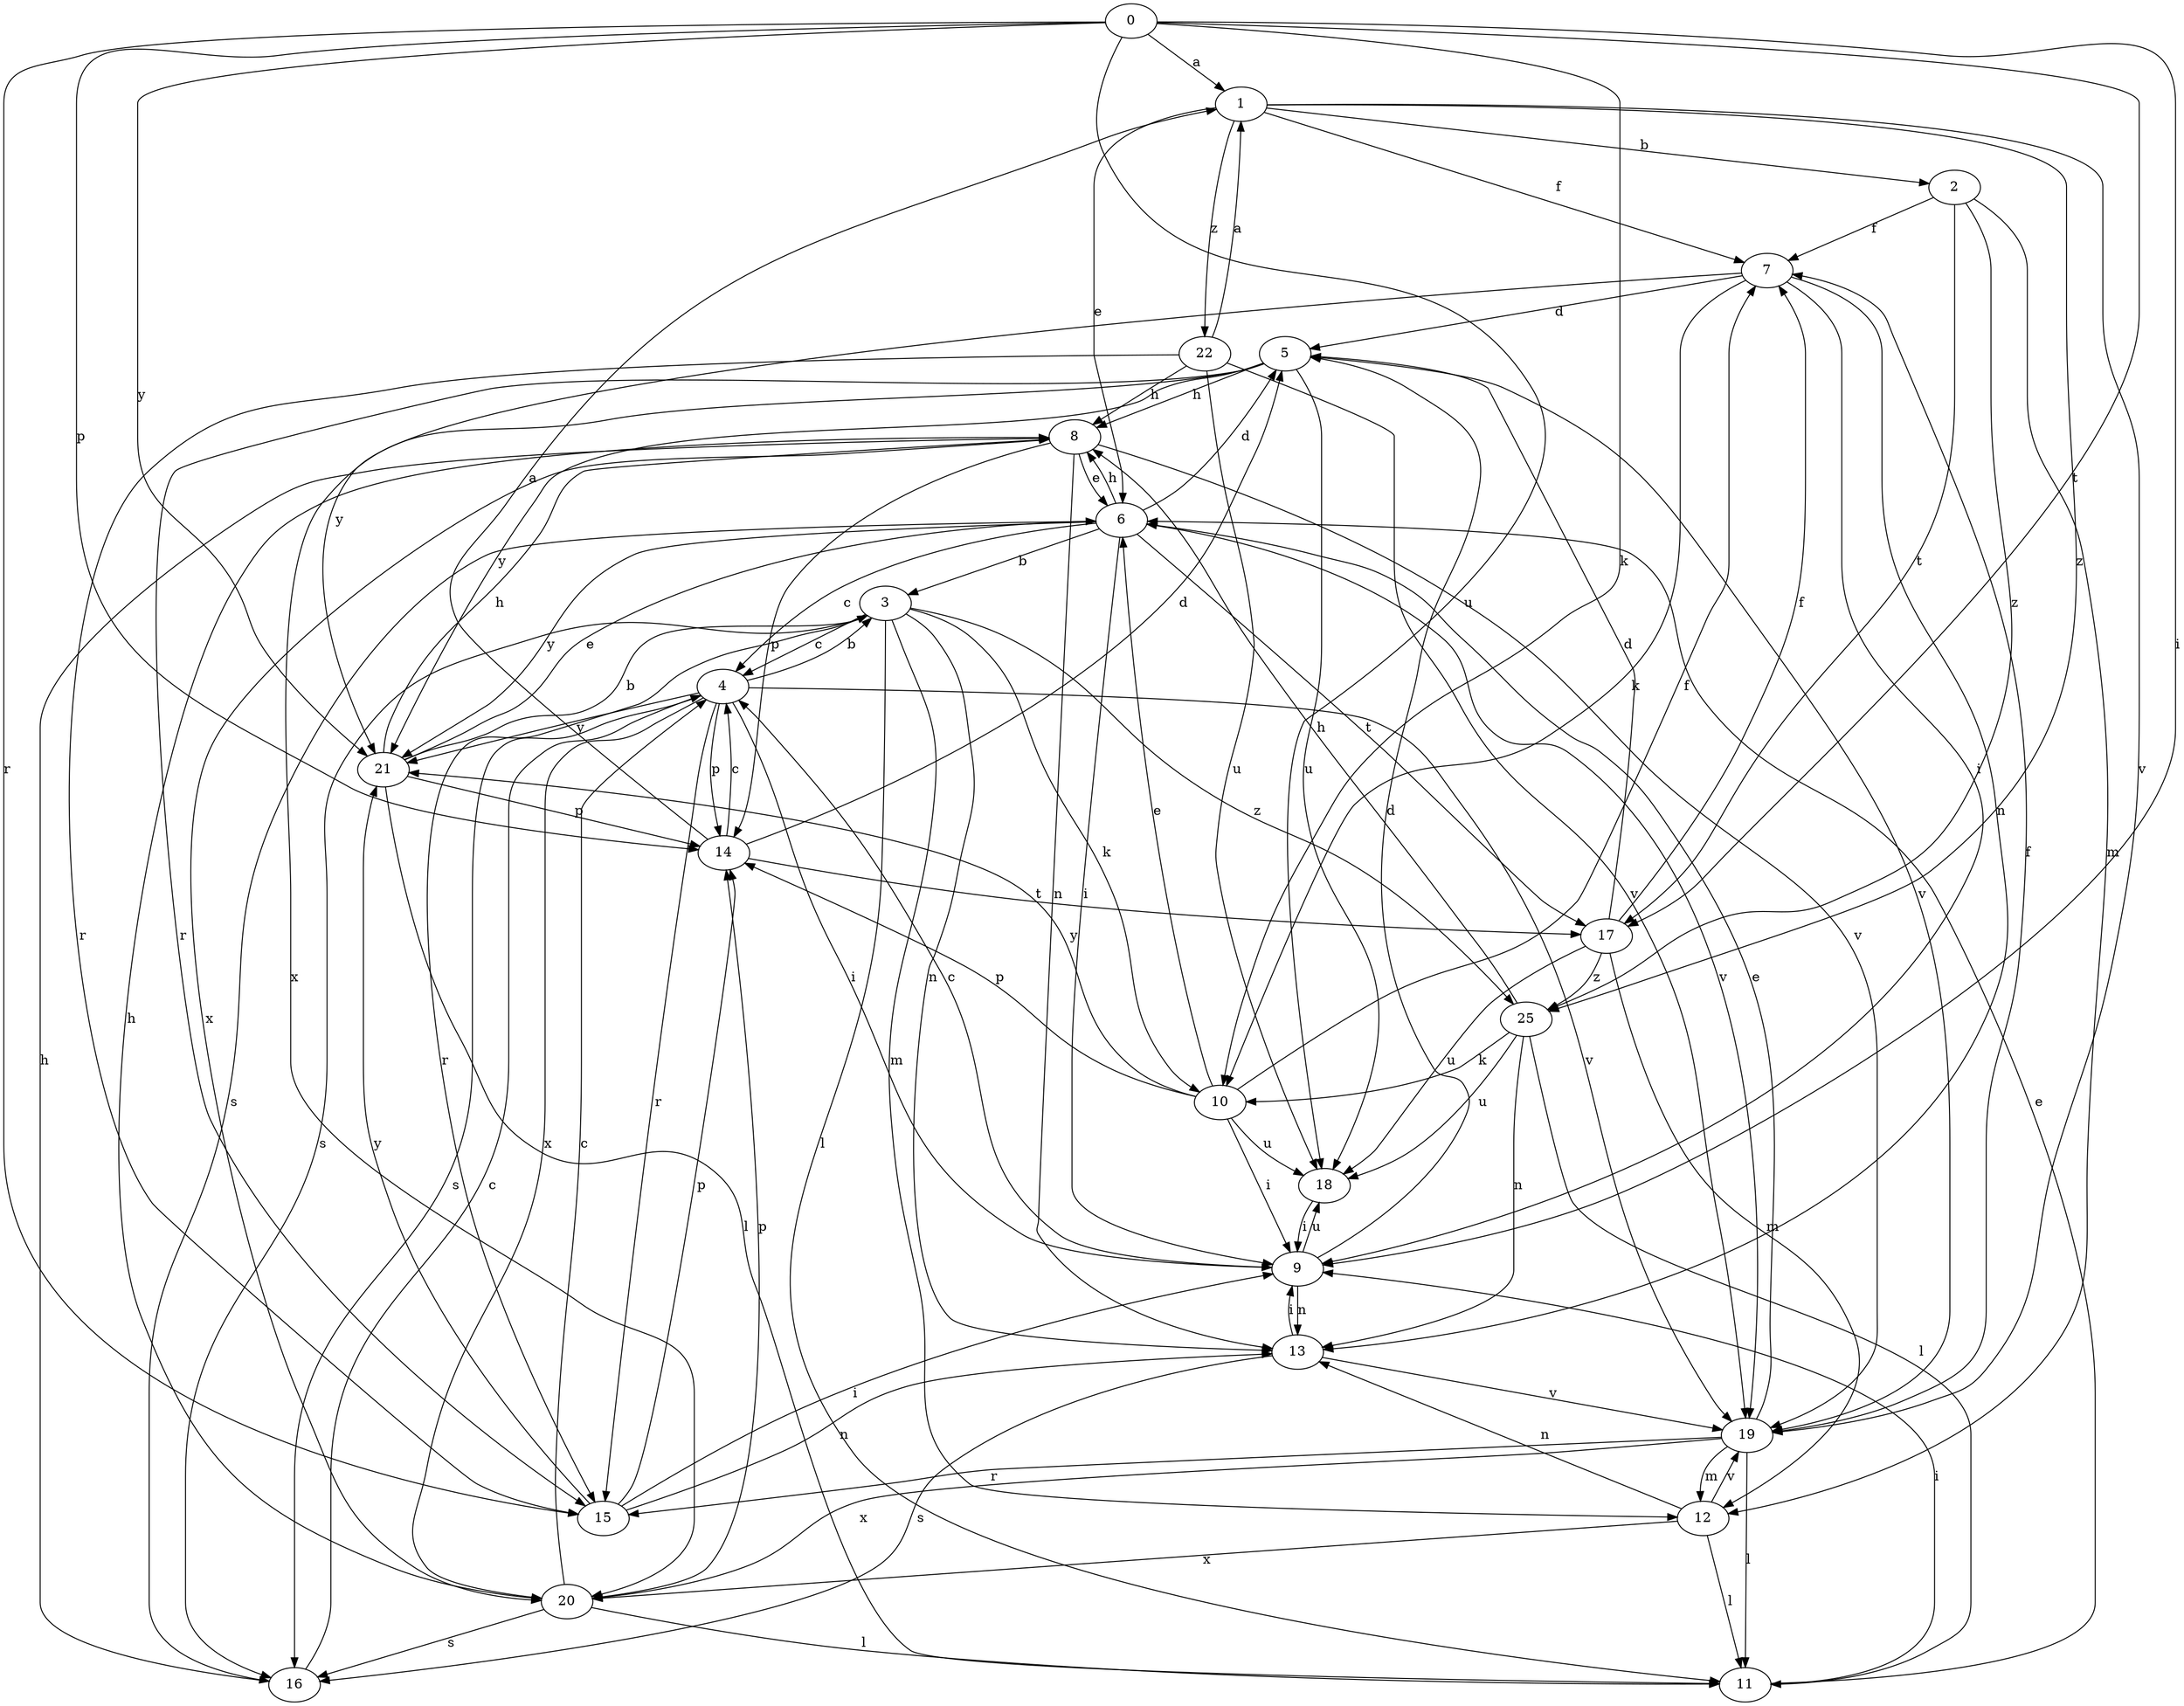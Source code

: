 strict digraph  {
0;
1;
2;
3;
4;
5;
6;
7;
8;
9;
10;
11;
12;
13;
14;
15;
16;
17;
18;
19;
20;
21;
22;
25;
0 -> 1  [label=a];
0 -> 9  [label=i];
0 -> 10  [label=k];
0 -> 14  [label=p];
0 -> 15  [label=r];
0 -> 17  [label=t];
0 -> 18  [label=u];
0 -> 21  [label=y];
1 -> 2  [label=b];
1 -> 6  [label=e];
1 -> 7  [label=f];
1 -> 19  [label=v];
1 -> 22  [label=z];
1 -> 25  [label=z];
2 -> 7  [label=f];
2 -> 12  [label=m];
2 -> 17  [label=t];
2 -> 25  [label=z];
3 -> 4  [label=c];
3 -> 10  [label=k];
3 -> 11  [label=l];
3 -> 12  [label=m];
3 -> 13  [label=n];
3 -> 15  [label=r];
3 -> 16  [label=s];
3 -> 25  [label=z];
4 -> 3  [label=b];
4 -> 9  [label=i];
4 -> 14  [label=p];
4 -> 15  [label=r];
4 -> 16  [label=s];
4 -> 19  [label=v];
4 -> 20  [label=x];
4 -> 21  [label=y];
5 -> 8  [label=h];
5 -> 15  [label=r];
5 -> 18  [label=u];
5 -> 19  [label=v];
5 -> 20  [label=x];
5 -> 21  [label=y];
6 -> 3  [label=b];
6 -> 4  [label=c];
6 -> 5  [label=d];
6 -> 8  [label=h];
6 -> 9  [label=i];
6 -> 16  [label=s];
6 -> 17  [label=t];
6 -> 19  [label=v];
6 -> 21  [label=y];
7 -> 5  [label=d];
7 -> 9  [label=i];
7 -> 10  [label=k];
7 -> 13  [label=n];
7 -> 21  [label=y];
8 -> 6  [label=e];
8 -> 13  [label=n];
8 -> 14  [label=p];
8 -> 19  [label=v];
8 -> 20  [label=x];
9 -> 4  [label=c];
9 -> 5  [label=d];
9 -> 13  [label=n];
9 -> 18  [label=u];
10 -> 6  [label=e];
10 -> 7  [label=f];
10 -> 9  [label=i];
10 -> 14  [label=p];
10 -> 18  [label=u];
10 -> 21  [label=y];
11 -> 6  [label=e];
11 -> 9  [label=i];
12 -> 11  [label=l];
12 -> 13  [label=n];
12 -> 19  [label=v];
12 -> 20  [label=x];
13 -> 9  [label=i];
13 -> 16  [label=s];
13 -> 19  [label=v];
14 -> 1  [label=a];
14 -> 4  [label=c];
14 -> 5  [label=d];
14 -> 17  [label=t];
15 -> 9  [label=i];
15 -> 13  [label=n];
15 -> 14  [label=p];
15 -> 21  [label=y];
16 -> 4  [label=c];
16 -> 8  [label=h];
17 -> 5  [label=d];
17 -> 7  [label=f];
17 -> 12  [label=m];
17 -> 18  [label=u];
17 -> 25  [label=z];
18 -> 9  [label=i];
19 -> 6  [label=e];
19 -> 7  [label=f];
19 -> 11  [label=l];
19 -> 12  [label=m];
19 -> 15  [label=r];
19 -> 20  [label=x];
20 -> 4  [label=c];
20 -> 8  [label=h];
20 -> 11  [label=l];
20 -> 14  [label=p];
20 -> 16  [label=s];
21 -> 3  [label=b];
21 -> 6  [label=e];
21 -> 8  [label=h];
21 -> 11  [label=l];
21 -> 14  [label=p];
22 -> 1  [label=a];
22 -> 8  [label=h];
22 -> 15  [label=r];
22 -> 18  [label=u];
22 -> 19  [label=v];
25 -> 8  [label=h];
25 -> 10  [label=k];
25 -> 11  [label=l];
25 -> 13  [label=n];
25 -> 18  [label=u];
}
